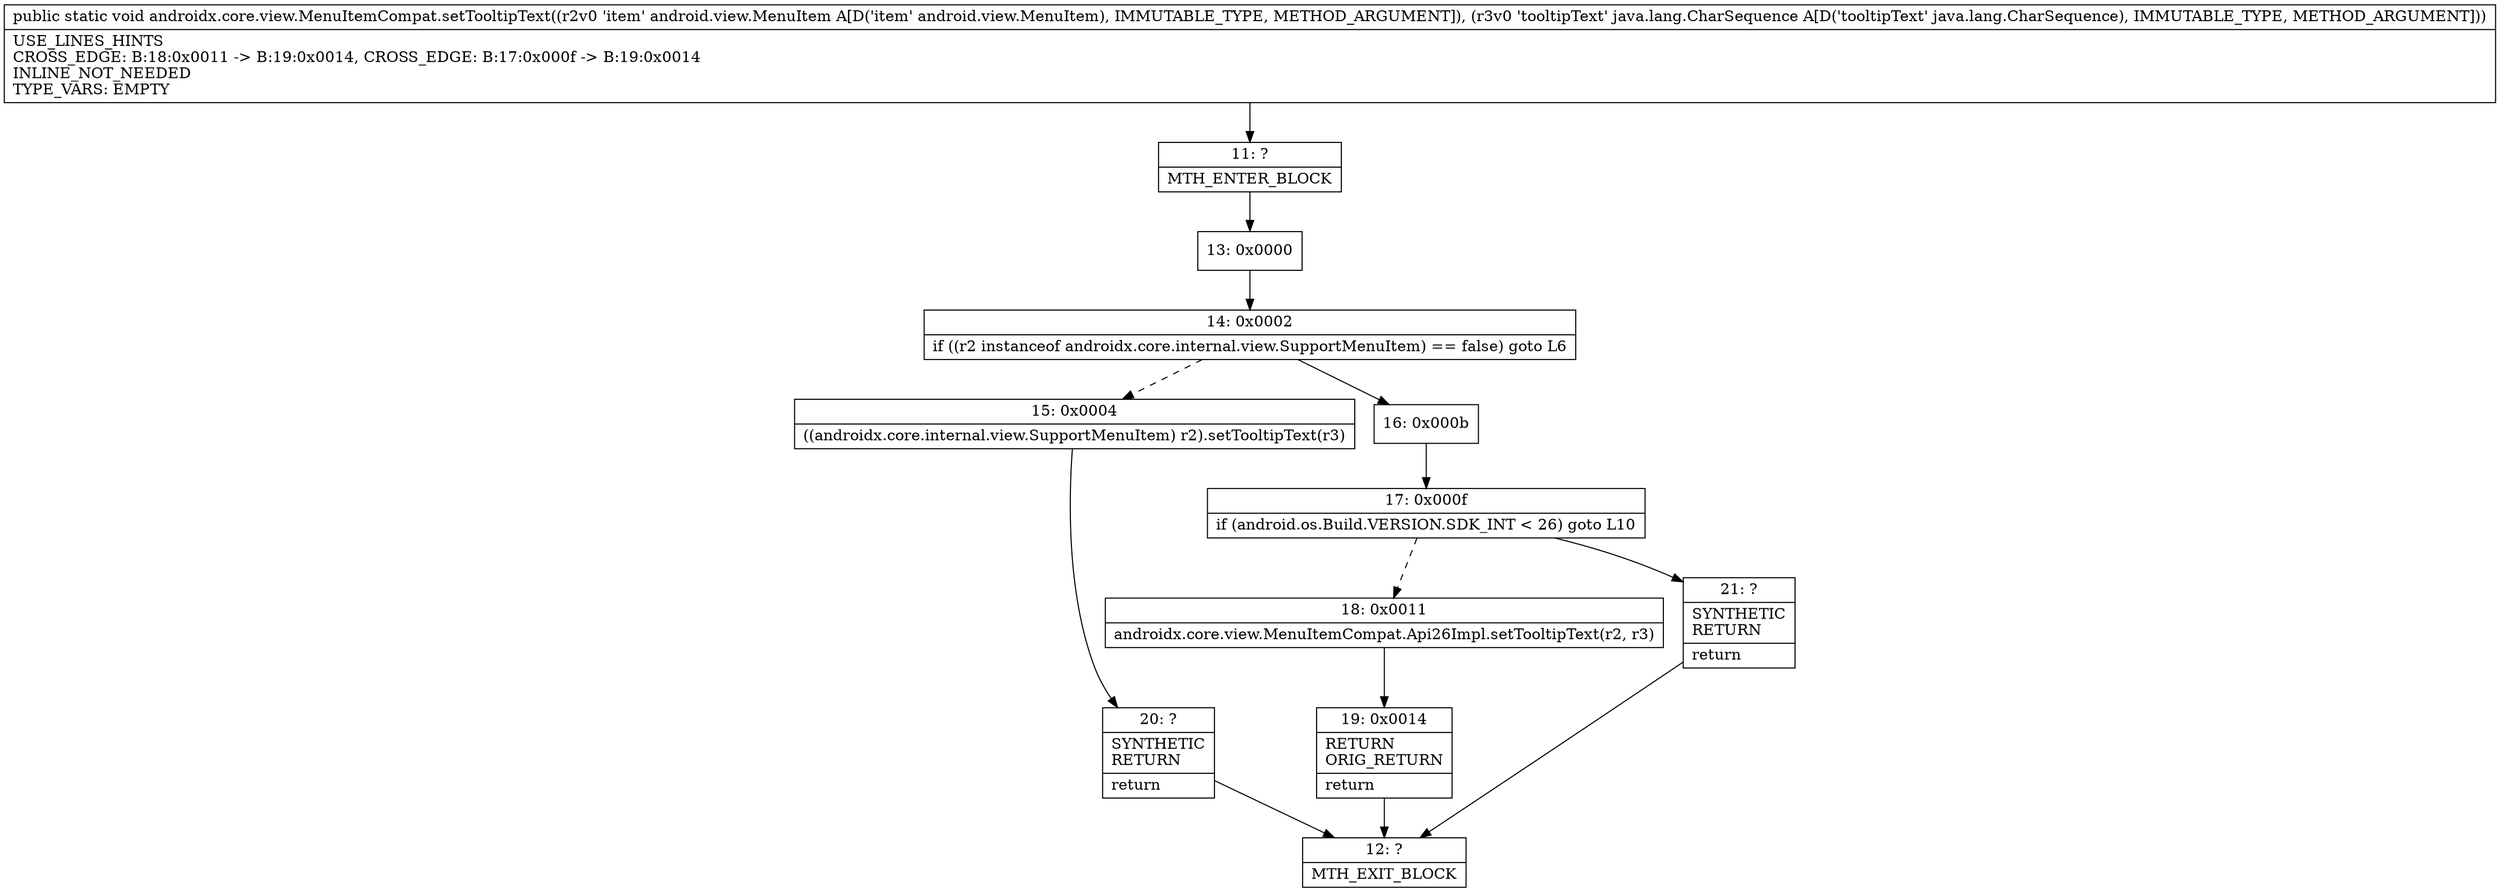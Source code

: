 digraph "CFG forandroidx.core.view.MenuItemCompat.setTooltipText(Landroid\/view\/MenuItem;Ljava\/lang\/CharSequence;)V" {
Node_11 [shape=record,label="{11\:\ ?|MTH_ENTER_BLOCK\l}"];
Node_13 [shape=record,label="{13\:\ 0x0000}"];
Node_14 [shape=record,label="{14\:\ 0x0002|if ((r2 instanceof androidx.core.internal.view.SupportMenuItem) == false) goto L6\l}"];
Node_15 [shape=record,label="{15\:\ 0x0004|((androidx.core.internal.view.SupportMenuItem) r2).setTooltipText(r3)\l}"];
Node_20 [shape=record,label="{20\:\ ?|SYNTHETIC\lRETURN\l|return\l}"];
Node_12 [shape=record,label="{12\:\ ?|MTH_EXIT_BLOCK\l}"];
Node_16 [shape=record,label="{16\:\ 0x000b}"];
Node_17 [shape=record,label="{17\:\ 0x000f|if (android.os.Build.VERSION.SDK_INT \< 26) goto L10\l}"];
Node_18 [shape=record,label="{18\:\ 0x0011|androidx.core.view.MenuItemCompat.Api26Impl.setTooltipText(r2, r3)\l}"];
Node_19 [shape=record,label="{19\:\ 0x0014|RETURN\lORIG_RETURN\l|return\l}"];
Node_21 [shape=record,label="{21\:\ ?|SYNTHETIC\lRETURN\l|return\l}"];
MethodNode[shape=record,label="{public static void androidx.core.view.MenuItemCompat.setTooltipText((r2v0 'item' android.view.MenuItem A[D('item' android.view.MenuItem), IMMUTABLE_TYPE, METHOD_ARGUMENT]), (r3v0 'tooltipText' java.lang.CharSequence A[D('tooltipText' java.lang.CharSequence), IMMUTABLE_TYPE, METHOD_ARGUMENT]))  | USE_LINES_HINTS\lCROSS_EDGE: B:18:0x0011 \-\> B:19:0x0014, CROSS_EDGE: B:17:0x000f \-\> B:19:0x0014\lINLINE_NOT_NEEDED\lTYPE_VARS: EMPTY\l}"];
MethodNode -> Node_11;Node_11 -> Node_13;
Node_13 -> Node_14;
Node_14 -> Node_15[style=dashed];
Node_14 -> Node_16;
Node_15 -> Node_20;
Node_20 -> Node_12;
Node_16 -> Node_17;
Node_17 -> Node_18[style=dashed];
Node_17 -> Node_21;
Node_18 -> Node_19;
Node_19 -> Node_12;
Node_21 -> Node_12;
}

